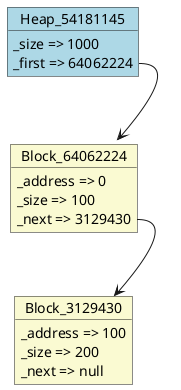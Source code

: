 @startuml object
object Heap_54181145#LightBlue {
  _size => 1000
  _first => 64062224
}
object Block_64062224#LightGoldenRodYellow {
  _address => 0
  _size => 100
  _next => 3129430
}
object Block_3129430#LightGoldenRodYellow {
  _address => 100
  _size => 200
  _next => null
}
Block_64062224::_next --> Block_3129430
Heap_54181145::_first --> Block_64062224
@enduml
